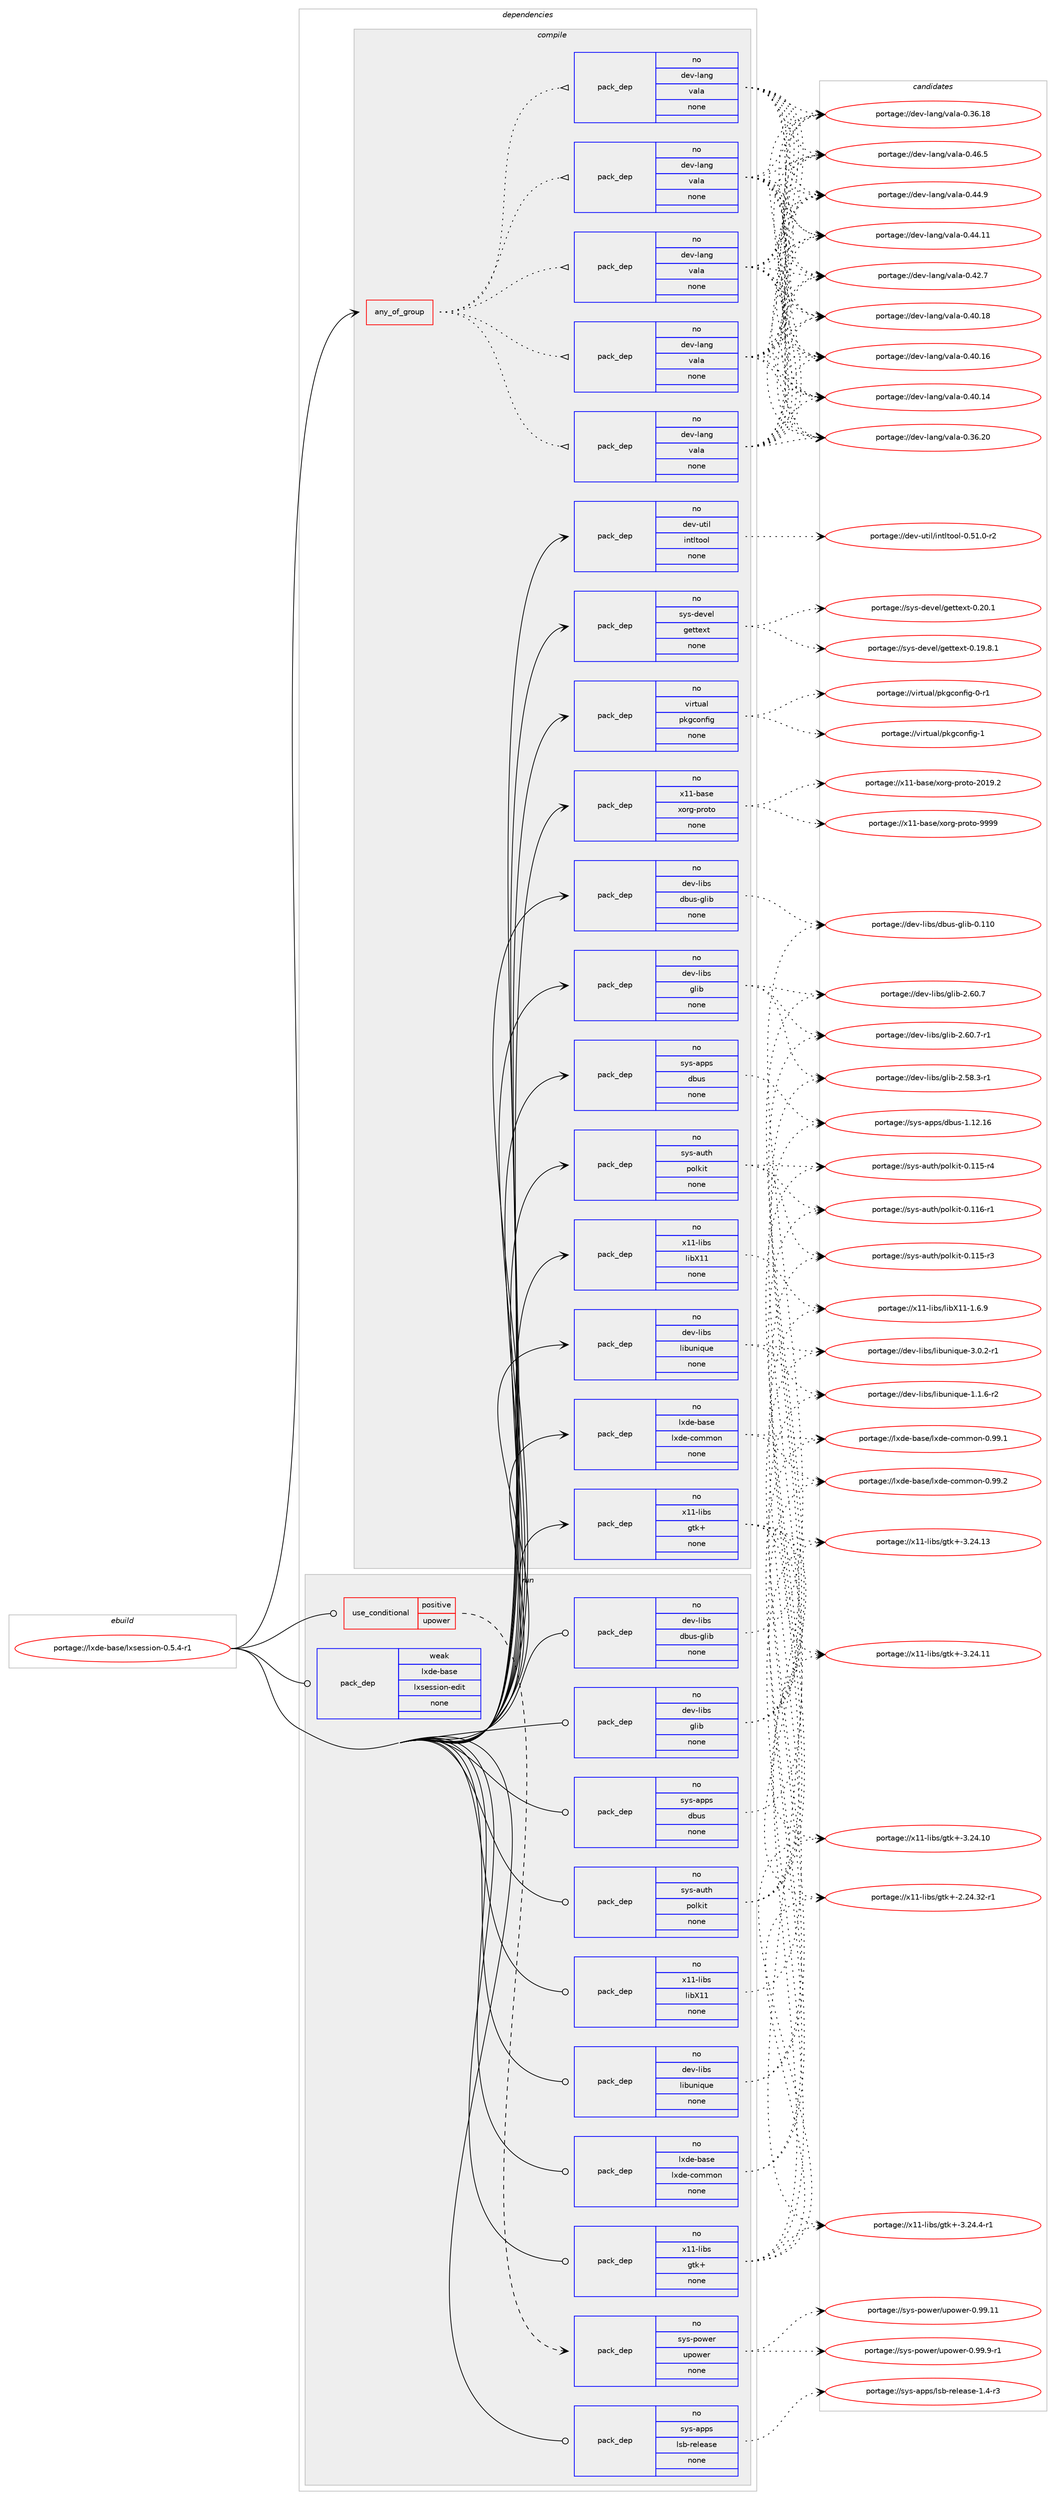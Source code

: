 digraph prolog {

# *************
# Graph options
# *************

newrank=true;
concentrate=true;
compound=true;
graph [rankdir=LR,fontname=Helvetica,fontsize=10,ranksep=1.5];#, ranksep=2.5, nodesep=0.2];
edge  [arrowhead=vee];
node  [fontname=Helvetica,fontsize=10];

# **********
# The ebuild
# **********

subgraph cluster_leftcol {
color=gray;
label=<<i>ebuild</i>>;
id [label="portage://lxde-base/lxsession-0.5.4-r1", color=red, width=4, href="../lxde-base/lxsession-0.5.4-r1.svg"];
}

# ****************
# The dependencies
# ****************

subgraph cluster_midcol {
color=gray;
label=<<i>dependencies</i>>;
subgraph cluster_compile {
fillcolor="#eeeeee";
style=filled;
label=<<i>compile</i>>;
subgraph any3503 {
dependency238042 [label=<<TABLE BORDER="0" CELLBORDER="1" CELLSPACING="0" CELLPADDING="4"><TR><TD CELLPADDING="10">any_of_group</TD></TR></TABLE>>, shape=none, color=red];subgraph pack179635 {
dependency238043 [label=<<TABLE BORDER="0" CELLBORDER="1" CELLSPACING="0" CELLPADDING="4" WIDTH="220"><TR><TD ROWSPAN="6" CELLPADDING="30">pack_dep</TD></TR><TR><TD WIDTH="110">no</TD></TR><TR><TD>dev-lang</TD></TR><TR><TD>vala</TD></TR><TR><TD>none</TD></TR><TR><TD></TD></TR></TABLE>>, shape=none, color=blue];
}
dependency238042:e -> dependency238043:w [weight=20,style="dotted",arrowhead="oinv"];
subgraph pack179636 {
dependency238044 [label=<<TABLE BORDER="0" CELLBORDER="1" CELLSPACING="0" CELLPADDING="4" WIDTH="220"><TR><TD ROWSPAN="6" CELLPADDING="30">pack_dep</TD></TR><TR><TD WIDTH="110">no</TD></TR><TR><TD>dev-lang</TD></TR><TR><TD>vala</TD></TR><TR><TD>none</TD></TR><TR><TD></TD></TR></TABLE>>, shape=none, color=blue];
}
dependency238042:e -> dependency238044:w [weight=20,style="dotted",arrowhead="oinv"];
subgraph pack179637 {
dependency238045 [label=<<TABLE BORDER="0" CELLBORDER="1" CELLSPACING="0" CELLPADDING="4" WIDTH="220"><TR><TD ROWSPAN="6" CELLPADDING="30">pack_dep</TD></TR><TR><TD WIDTH="110">no</TD></TR><TR><TD>dev-lang</TD></TR><TR><TD>vala</TD></TR><TR><TD>none</TD></TR><TR><TD></TD></TR></TABLE>>, shape=none, color=blue];
}
dependency238042:e -> dependency238045:w [weight=20,style="dotted",arrowhead="oinv"];
subgraph pack179638 {
dependency238046 [label=<<TABLE BORDER="0" CELLBORDER="1" CELLSPACING="0" CELLPADDING="4" WIDTH="220"><TR><TD ROWSPAN="6" CELLPADDING="30">pack_dep</TD></TR><TR><TD WIDTH="110">no</TD></TR><TR><TD>dev-lang</TD></TR><TR><TD>vala</TD></TR><TR><TD>none</TD></TR><TR><TD></TD></TR></TABLE>>, shape=none, color=blue];
}
dependency238042:e -> dependency238046:w [weight=20,style="dotted",arrowhead="oinv"];
subgraph pack179639 {
dependency238047 [label=<<TABLE BORDER="0" CELLBORDER="1" CELLSPACING="0" CELLPADDING="4" WIDTH="220"><TR><TD ROWSPAN="6" CELLPADDING="30">pack_dep</TD></TR><TR><TD WIDTH="110">no</TD></TR><TR><TD>dev-lang</TD></TR><TR><TD>vala</TD></TR><TR><TD>none</TD></TR><TR><TD></TD></TR></TABLE>>, shape=none, color=blue];
}
dependency238042:e -> dependency238047:w [weight=20,style="dotted",arrowhead="oinv"];
}
id:e -> dependency238042:w [weight=20,style="solid",arrowhead="vee"];
subgraph pack179640 {
dependency238048 [label=<<TABLE BORDER="0" CELLBORDER="1" CELLSPACING="0" CELLPADDING="4" WIDTH="220"><TR><TD ROWSPAN="6" CELLPADDING="30">pack_dep</TD></TR><TR><TD WIDTH="110">no</TD></TR><TR><TD>dev-libs</TD></TR><TR><TD>dbus-glib</TD></TR><TR><TD>none</TD></TR><TR><TD></TD></TR></TABLE>>, shape=none, color=blue];
}
id:e -> dependency238048:w [weight=20,style="solid",arrowhead="vee"];
subgraph pack179641 {
dependency238049 [label=<<TABLE BORDER="0" CELLBORDER="1" CELLSPACING="0" CELLPADDING="4" WIDTH="220"><TR><TD ROWSPAN="6" CELLPADDING="30">pack_dep</TD></TR><TR><TD WIDTH="110">no</TD></TR><TR><TD>dev-libs</TD></TR><TR><TD>glib</TD></TR><TR><TD>none</TD></TR><TR><TD></TD></TR></TABLE>>, shape=none, color=blue];
}
id:e -> dependency238049:w [weight=20,style="solid",arrowhead="vee"];
subgraph pack179642 {
dependency238050 [label=<<TABLE BORDER="0" CELLBORDER="1" CELLSPACING="0" CELLPADDING="4" WIDTH="220"><TR><TD ROWSPAN="6" CELLPADDING="30">pack_dep</TD></TR><TR><TD WIDTH="110">no</TD></TR><TR><TD>dev-libs</TD></TR><TR><TD>libunique</TD></TR><TR><TD>none</TD></TR><TR><TD></TD></TR></TABLE>>, shape=none, color=blue];
}
id:e -> dependency238050:w [weight=20,style="solid",arrowhead="vee"];
subgraph pack179643 {
dependency238051 [label=<<TABLE BORDER="0" CELLBORDER="1" CELLSPACING="0" CELLPADDING="4" WIDTH="220"><TR><TD ROWSPAN="6" CELLPADDING="30">pack_dep</TD></TR><TR><TD WIDTH="110">no</TD></TR><TR><TD>dev-util</TD></TR><TR><TD>intltool</TD></TR><TR><TD>none</TD></TR><TR><TD></TD></TR></TABLE>>, shape=none, color=blue];
}
id:e -> dependency238051:w [weight=20,style="solid",arrowhead="vee"];
subgraph pack179644 {
dependency238052 [label=<<TABLE BORDER="0" CELLBORDER="1" CELLSPACING="0" CELLPADDING="4" WIDTH="220"><TR><TD ROWSPAN="6" CELLPADDING="30">pack_dep</TD></TR><TR><TD WIDTH="110">no</TD></TR><TR><TD>lxde-base</TD></TR><TR><TD>lxde-common</TD></TR><TR><TD>none</TD></TR><TR><TD></TD></TR></TABLE>>, shape=none, color=blue];
}
id:e -> dependency238052:w [weight=20,style="solid",arrowhead="vee"];
subgraph pack179645 {
dependency238053 [label=<<TABLE BORDER="0" CELLBORDER="1" CELLSPACING="0" CELLPADDING="4" WIDTH="220"><TR><TD ROWSPAN="6" CELLPADDING="30">pack_dep</TD></TR><TR><TD WIDTH="110">no</TD></TR><TR><TD>sys-apps</TD></TR><TR><TD>dbus</TD></TR><TR><TD>none</TD></TR><TR><TD></TD></TR></TABLE>>, shape=none, color=blue];
}
id:e -> dependency238053:w [weight=20,style="solid",arrowhead="vee"];
subgraph pack179646 {
dependency238054 [label=<<TABLE BORDER="0" CELLBORDER="1" CELLSPACING="0" CELLPADDING="4" WIDTH="220"><TR><TD ROWSPAN="6" CELLPADDING="30">pack_dep</TD></TR><TR><TD WIDTH="110">no</TD></TR><TR><TD>sys-auth</TD></TR><TR><TD>polkit</TD></TR><TR><TD>none</TD></TR><TR><TD></TD></TR></TABLE>>, shape=none, color=blue];
}
id:e -> dependency238054:w [weight=20,style="solid",arrowhead="vee"];
subgraph pack179647 {
dependency238055 [label=<<TABLE BORDER="0" CELLBORDER="1" CELLSPACING="0" CELLPADDING="4" WIDTH="220"><TR><TD ROWSPAN="6" CELLPADDING="30">pack_dep</TD></TR><TR><TD WIDTH="110">no</TD></TR><TR><TD>sys-devel</TD></TR><TR><TD>gettext</TD></TR><TR><TD>none</TD></TR><TR><TD></TD></TR></TABLE>>, shape=none, color=blue];
}
id:e -> dependency238055:w [weight=20,style="solid",arrowhead="vee"];
subgraph pack179648 {
dependency238056 [label=<<TABLE BORDER="0" CELLBORDER="1" CELLSPACING="0" CELLPADDING="4" WIDTH="220"><TR><TD ROWSPAN="6" CELLPADDING="30">pack_dep</TD></TR><TR><TD WIDTH="110">no</TD></TR><TR><TD>virtual</TD></TR><TR><TD>pkgconfig</TD></TR><TR><TD>none</TD></TR><TR><TD></TD></TR></TABLE>>, shape=none, color=blue];
}
id:e -> dependency238056:w [weight=20,style="solid",arrowhead="vee"];
subgraph pack179649 {
dependency238057 [label=<<TABLE BORDER="0" CELLBORDER="1" CELLSPACING="0" CELLPADDING="4" WIDTH="220"><TR><TD ROWSPAN="6" CELLPADDING="30">pack_dep</TD></TR><TR><TD WIDTH="110">no</TD></TR><TR><TD>x11-base</TD></TR><TR><TD>xorg-proto</TD></TR><TR><TD>none</TD></TR><TR><TD></TD></TR></TABLE>>, shape=none, color=blue];
}
id:e -> dependency238057:w [weight=20,style="solid",arrowhead="vee"];
subgraph pack179650 {
dependency238058 [label=<<TABLE BORDER="0" CELLBORDER="1" CELLSPACING="0" CELLPADDING="4" WIDTH="220"><TR><TD ROWSPAN="6" CELLPADDING="30">pack_dep</TD></TR><TR><TD WIDTH="110">no</TD></TR><TR><TD>x11-libs</TD></TR><TR><TD>gtk+</TD></TR><TR><TD>none</TD></TR><TR><TD></TD></TR></TABLE>>, shape=none, color=blue];
}
id:e -> dependency238058:w [weight=20,style="solid",arrowhead="vee"];
subgraph pack179651 {
dependency238059 [label=<<TABLE BORDER="0" CELLBORDER="1" CELLSPACING="0" CELLPADDING="4" WIDTH="220"><TR><TD ROWSPAN="6" CELLPADDING="30">pack_dep</TD></TR><TR><TD WIDTH="110">no</TD></TR><TR><TD>x11-libs</TD></TR><TR><TD>libX11</TD></TR><TR><TD>none</TD></TR><TR><TD></TD></TR></TABLE>>, shape=none, color=blue];
}
id:e -> dependency238059:w [weight=20,style="solid",arrowhead="vee"];
}
subgraph cluster_compileandrun {
fillcolor="#eeeeee";
style=filled;
label=<<i>compile and run</i>>;
}
subgraph cluster_run {
fillcolor="#eeeeee";
style=filled;
label=<<i>run</i>>;
subgraph cond54719 {
dependency238060 [label=<<TABLE BORDER="0" CELLBORDER="1" CELLSPACING="0" CELLPADDING="4"><TR><TD ROWSPAN="3" CELLPADDING="10">use_conditional</TD></TR><TR><TD>positive</TD></TR><TR><TD>upower</TD></TR></TABLE>>, shape=none, color=red];
subgraph pack179652 {
dependency238061 [label=<<TABLE BORDER="0" CELLBORDER="1" CELLSPACING="0" CELLPADDING="4" WIDTH="220"><TR><TD ROWSPAN="6" CELLPADDING="30">pack_dep</TD></TR><TR><TD WIDTH="110">no</TD></TR><TR><TD>sys-power</TD></TR><TR><TD>upower</TD></TR><TR><TD>none</TD></TR><TR><TD></TD></TR></TABLE>>, shape=none, color=blue];
}
dependency238060:e -> dependency238061:w [weight=20,style="dashed",arrowhead="vee"];
}
id:e -> dependency238060:w [weight=20,style="solid",arrowhead="odot"];
subgraph pack179653 {
dependency238062 [label=<<TABLE BORDER="0" CELLBORDER="1" CELLSPACING="0" CELLPADDING="4" WIDTH="220"><TR><TD ROWSPAN="6" CELLPADDING="30">pack_dep</TD></TR><TR><TD WIDTH="110">no</TD></TR><TR><TD>dev-libs</TD></TR><TR><TD>dbus-glib</TD></TR><TR><TD>none</TD></TR><TR><TD></TD></TR></TABLE>>, shape=none, color=blue];
}
id:e -> dependency238062:w [weight=20,style="solid",arrowhead="odot"];
subgraph pack179654 {
dependency238063 [label=<<TABLE BORDER="0" CELLBORDER="1" CELLSPACING="0" CELLPADDING="4" WIDTH="220"><TR><TD ROWSPAN="6" CELLPADDING="30">pack_dep</TD></TR><TR><TD WIDTH="110">no</TD></TR><TR><TD>dev-libs</TD></TR><TR><TD>glib</TD></TR><TR><TD>none</TD></TR><TR><TD></TD></TR></TABLE>>, shape=none, color=blue];
}
id:e -> dependency238063:w [weight=20,style="solid",arrowhead="odot"];
subgraph pack179655 {
dependency238064 [label=<<TABLE BORDER="0" CELLBORDER="1" CELLSPACING="0" CELLPADDING="4" WIDTH="220"><TR><TD ROWSPAN="6" CELLPADDING="30">pack_dep</TD></TR><TR><TD WIDTH="110">no</TD></TR><TR><TD>dev-libs</TD></TR><TR><TD>libunique</TD></TR><TR><TD>none</TD></TR><TR><TD></TD></TR></TABLE>>, shape=none, color=blue];
}
id:e -> dependency238064:w [weight=20,style="solid",arrowhead="odot"];
subgraph pack179656 {
dependency238065 [label=<<TABLE BORDER="0" CELLBORDER="1" CELLSPACING="0" CELLPADDING="4" WIDTH="220"><TR><TD ROWSPAN="6" CELLPADDING="30">pack_dep</TD></TR><TR><TD WIDTH="110">no</TD></TR><TR><TD>lxde-base</TD></TR><TR><TD>lxde-common</TD></TR><TR><TD>none</TD></TR><TR><TD></TD></TR></TABLE>>, shape=none, color=blue];
}
id:e -> dependency238065:w [weight=20,style="solid",arrowhead="odot"];
subgraph pack179657 {
dependency238066 [label=<<TABLE BORDER="0" CELLBORDER="1" CELLSPACING="0" CELLPADDING="4" WIDTH="220"><TR><TD ROWSPAN="6" CELLPADDING="30">pack_dep</TD></TR><TR><TD WIDTH="110">no</TD></TR><TR><TD>sys-apps</TD></TR><TR><TD>dbus</TD></TR><TR><TD>none</TD></TR><TR><TD></TD></TR></TABLE>>, shape=none, color=blue];
}
id:e -> dependency238066:w [weight=20,style="solid",arrowhead="odot"];
subgraph pack179658 {
dependency238067 [label=<<TABLE BORDER="0" CELLBORDER="1" CELLSPACING="0" CELLPADDING="4" WIDTH="220"><TR><TD ROWSPAN="6" CELLPADDING="30">pack_dep</TD></TR><TR><TD WIDTH="110">no</TD></TR><TR><TD>sys-apps</TD></TR><TR><TD>lsb-release</TD></TR><TR><TD>none</TD></TR><TR><TD></TD></TR></TABLE>>, shape=none, color=blue];
}
id:e -> dependency238067:w [weight=20,style="solid",arrowhead="odot"];
subgraph pack179659 {
dependency238068 [label=<<TABLE BORDER="0" CELLBORDER="1" CELLSPACING="0" CELLPADDING="4" WIDTH="220"><TR><TD ROWSPAN="6" CELLPADDING="30">pack_dep</TD></TR><TR><TD WIDTH="110">no</TD></TR><TR><TD>sys-auth</TD></TR><TR><TD>polkit</TD></TR><TR><TD>none</TD></TR><TR><TD></TD></TR></TABLE>>, shape=none, color=blue];
}
id:e -> dependency238068:w [weight=20,style="solid",arrowhead="odot"];
subgraph pack179660 {
dependency238069 [label=<<TABLE BORDER="0" CELLBORDER="1" CELLSPACING="0" CELLPADDING="4" WIDTH="220"><TR><TD ROWSPAN="6" CELLPADDING="30">pack_dep</TD></TR><TR><TD WIDTH="110">no</TD></TR><TR><TD>x11-libs</TD></TR><TR><TD>gtk+</TD></TR><TR><TD>none</TD></TR><TR><TD></TD></TR></TABLE>>, shape=none, color=blue];
}
id:e -> dependency238069:w [weight=20,style="solid",arrowhead="odot"];
subgraph pack179661 {
dependency238070 [label=<<TABLE BORDER="0" CELLBORDER="1" CELLSPACING="0" CELLPADDING="4" WIDTH="220"><TR><TD ROWSPAN="6" CELLPADDING="30">pack_dep</TD></TR><TR><TD WIDTH="110">no</TD></TR><TR><TD>x11-libs</TD></TR><TR><TD>libX11</TD></TR><TR><TD>none</TD></TR><TR><TD></TD></TR></TABLE>>, shape=none, color=blue];
}
id:e -> dependency238070:w [weight=20,style="solid",arrowhead="odot"];
subgraph pack179662 {
dependency238071 [label=<<TABLE BORDER="0" CELLBORDER="1" CELLSPACING="0" CELLPADDING="4" WIDTH="220"><TR><TD ROWSPAN="6" CELLPADDING="30">pack_dep</TD></TR><TR><TD WIDTH="110">weak</TD></TR><TR><TD>lxde-base</TD></TR><TR><TD>lxsession-edit</TD></TR><TR><TD>none</TD></TR><TR><TD></TD></TR></TABLE>>, shape=none, color=blue];
}
id:e -> dependency238071:w [weight=20,style="solid",arrowhead="odot"];
}
}

# **************
# The candidates
# **************

subgraph cluster_choices {
rank=same;
color=gray;
label=<<i>candidates</i>>;

subgraph choice179635 {
color=black;
nodesep=1;
choice100101118451089711010347118971089745484652544653 [label="portage://dev-lang/vala-0.46.5", color=red, width=4,href="../dev-lang/vala-0.46.5.svg"];
choice100101118451089711010347118971089745484652524657 [label="portage://dev-lang/vala-0.44.9", color=red, width=4,href="../dev-lang/vala-0.44.9.svg"];
choice10010111845108971101034711897108974548465252464949 [label="portage://dev-lang/vala-0.44.11", color=red, width=4,href="../dev-lang/vala-0.44.11.svg"];
choice100101118451089711010347118971089745484652504655 [label="portage://dev-lang/vala-0.42.7", color=red, width=4,href="../dev-lang/vala-0.42.7.svg"];
choice10010111845108971101034711897108974548465248464956 [label="portage://dev-lang/vala-0.40.18", color=red, width=4,href="../dev-lang/vala-0.40.18.svg"];
choice10010111845108971101034711897108974548465248464954 [label="portage://dev-lang/vala-0.40.16", color=red, width=4,href="../dev-lang/vala-0.40.16.svg"];
choice10010111845108971101034711897108974548465248464952 [label="portage://dev-lang/vala-0.40.14", color=red, width=4,href="../dev-lang/vala-0.40.14.svg"];
choice10010111845108971101034711897108974548465154465048 [label="portage://dev-lang/vala-0.36.20", color=red, width=4,href="../dev-lang/vala-0.36.20.svg"];
choice10010111845108971101034711897108974548465154464956 [label="portage://dev-lang/vala-0.36.18", color=red, width=4,href="../dev-lang/vala-0.36.18.svg"];
dependency238043:e -> choice100101118451089711010347118971089745484652544653:w [style=dotted,weight="100"];
dependency238043:e -> choice100101118451089711010347118971089745484652524657:w [style=dotted,weight="100"];
dependency238043:e -> choice10010111845108971101034711897108974548465252464949:w [style=dotted,weight="100"];
dependency238043:e -> choice100101118451089711010347118971089745484652504655:w [style=dotted,weight="100"];
dependency238043:e -> choice10010111845108971101034711897108974548465248464956:w [style=dotted,weight="100"];
dependency238043:e -> choice10010111845108971101034711897108974548465248464954:w [style=dotted,weight="100"];
dependency238043:e -> choice10010111845108971101034711897108974548465248464952:w [style=dotted,weight="100"];
dependency238043:e -> choice10010111845108971101034711897108974548465154465048:w [style=dotted,weight="100"];
dependency238043:e -> choice10010111845108971101034711897108974548465154464956:w [style=dotted,weight="100"];
}
subgraph choice179636 {
color=black;
nodesep=1;
choice100101118451089711010347118971089745484652544653 [label="portage://dev-lang/vala-0.46.5", color=red, width=4,href="../dev-lang/vala-0.46.5.svg"];
choice100101118451089711010347118971089745484652524657 [label="portage://dev-lang/vala-0.44.9", color=red, width=4,href="../dev-lang/vala-0.44.9.svg"];
choice10010111845108971101034711897108974548465252464949 [label="portage://dev-lang/vala-0.44.11", color=red, width=4,href="../dev-lang/vala-0.44.11.svg"];
choice100101118451089711010347118971089745484652504655 [label="portage://dev-lang/vala-0.42.7", color=red, width=4,href="../dev-lang/vala-0.42.7.svg"];
choice10010111845108971101034711897108974548465248464956 [label="portage://dev-lang/vala-0.40.18", color=red, width=4,href="../dev-lang/vala-0.40.18.svg"];
choice10010111845108971101034711897108974548465248464954 [label="portage://dev-lang/vala-0.40.16", color=red, width=4,href="../dev-lang/vala-0.40.16.svg"];
choice10010111845108971101034711897108974548465248464952 [label="portage://dev-lang/vala-0.40.14", color=red, width=4,href="../dev-lang/vala-0.40.14.svg"];
choice10010111845108971101034711897108974548465154465048 [label="portage://dev-lang/vala-0.36.20", color=red, width=4,href="../dev-lang/vala-0.36.20.svg"];
choice10010111845108971101034711897108974548465154464956 [label="portage://dev-lang/vala-0.36.18", color=red, width=4,href="../dev-lang/vala-0.36.18.svg"];
dependency238044:e -> choice100101118451089711010347118971089745484652544653:w [style=dotted,weight="100"];
dependency238044:e -> choice100101118451089711010347118971089745484652524657:w [style=dotted,weight="100"];
dependency238044:e -> choice10010111845108971101034711897108974548465252464949:w [style=dotted,weight="100"];
dependency238044:e -> choice100101118451089711010347118971089745484652504655:w [style=dotted,weight="100"];
dependency238044:e -> choice10010111845108971101034711897108974548465248464956:w [style=dotted,weight="100"];
dependency238044:e -> choice10010111845108971101034711897108974548465248464954:w [style=dotted,weight="100"];
dependency238044:e -> choice10010111845108971101034711897108974548465248464952:w [style=dotted,weight="100"];
dependency238044:e -> choice10010111845108971101034711897108974548465154465048:w [style=dotted,weight="100"];
dependency238044:e -> choice10010111845108971101034711897108974548465154464956:w [style=dotted,weight="100"];
}
subgraph choice179637 {
color=black;
nodesep=1;
choice100101118451089711010347118971089745484652544653 [label="portage://dev-lang/vala-0.46.5", color=red, width=4,href="../dev-lang/vala-0.46.5.svg"];
choice100101118451089711010347118971089745484652524657 [label="portage://dev-lang/vala-0.44.9", color=red, width=4,href="../dev-lang/vala-0.44.9.svg"];
choice10010111845108971101034711897108974548465252464949 [label="portage://dev-lang/vala-0.44.11", color=red, width=4,href="../dev-lang/vala-0.44.11.svg"];
choice100101118451089711010347118971089745484652504655 [label="portage://dev-lang/vala-0.42.7", color=red, width=4,href="../dev-lang/vala-0.42.7.svg"];
choice10010111845108971101034711897108974548465248464956 [label="portage://dev-lang/vala-0.40.18", color=red, width=4,href="../dev-lang/vala-0.40.18.svg"];
choice10010111845108971101034711897108974548465248464954 [label="portage://dev-lang/vala-0.40.16", color=red, width=4,href="../dev-lang/vala-0.40.16.svg"];
choice10010111845108971101034711897108974548465248464952 [label="portage://dev-lang/vala-0.40.14", color=red, width=4,href="../dev-lang/vala-0.40.14.svg"];
choice10010111845108971101034711897108974548465154465048 [label="portage://dev-lang/vala-0.36.20", color=red, width=4,href="../dev-lang/vala-0.36.20.svg"];
choice10010111845108971101034711897108974548465154464956 [label="portage://dev-lang/vala-0.36.18", color=red, width=4,href="../dev-lang/vala-0.36.18.svg"];
dependency238045:e -> choice100101118451089711010347118971089745484652544653:w [style=dotted,weight="100"];
dependency238045:e -> choice100101118451089711010347118971089745484652524657:w [style=dotted,weight="100"];
dependency238045:e -> choice10010111845108971101034711897108974548465252464949:w [style=dotted,weight="100"];
dependency238045:e -> choice100101118451089711010347118971089745484652504655:w [style=dotted,weight="100"];
dependency238045:e -> choice10010111845108971101034711897108974548465248464956:w [style=dotted,weight="100"];
dependency238045:e -> choice10010111845108971101034711897108974548465248464954:w [style=dotted,weight="100"];
dependency238045:e -> choice10010111845108971101034711897108974548465248464952:w [style=dotted,weight="100"];
dependency238045:e -> choice10010111845108971101034711897108974548465154465048:w [style=dotted,weight="100"];
dependency238045:e -> choice10010111845108971101034711897108974548465154464956:w [style=dotted,weight="100"];
}
subgraph choice179638 {
color=black;
nodesep=1;
choice100101118451089711010347118971089745484652544653 [label="portage://dev-lang/vala-0.46.5", color=red, width=4,href="../dev-lang/vala-0.46.5.svg"];
choice100101118451089711010347118971089745484652524657 [label="portage://dev-lang/vala-0.44.9", color=red, width=4,href="../dev-lang/vala-0.44.9.svg"];
choice10010111845108971101034711897108974548465252464949 [label="portage://dev-lang/vala-0.44.11", color=red, width=4,href="../dev-lang/vala-0.44.11.svg"];
choice100101118451089711010347118971089745484652504655 [label="portage://dev-lang/vala-0.42.7", color=red, width=4,href="../dev-lang/vala-0.42.7.svg"];
choice10010111845108971101034711897108974548465248464956 [label="portage://dev-lang/vala-0.40.18", color=red, width=4,href="../dev-lang/vala-0.40.18.svg"];
choice10010111845108971101034711897108974548465248464954 [label="portage://dev-lang/vala-0.40.16", color=red, width=4,href="../dev-lang/vala-0.40.16.svg"];
choice10010111845108971101034711897108974548465248464952 [label="portage://dev-lang/vala-0.40.14", color=red, width=4,href="../dev-lang/vala-0.40.14.svg"];
choice10010111845108971101034711897108974548465154465048 [label="portage://dev-lang/vala-0.36.20", color=red, width=4,href="../dev-lang/vala-0.36.20.svg"];
choice10010111845108971101034711897108974548465154464956 [label="portage://dev-lang/vala-0.36.18", color=red, width=4,href="../dev-lang/vala-0.36.18.svg"];
dependency238046:e -> choice100101118451089711010347118971089745484652544653:w [style=dotted,weight="100"];
dependency238046:e -> choice100101118451089711010347118971089745484652524657:w [style=dotted,weight="100"];
dependency238046:e -> choice10010111845108971101034711897108974548465252464949:w [style=dotted,weight="100"];
dependency238046:e -> choice100101118451089711010347118971089745484652504655:w [style=dotted,weight="100"];
dependency238046:e -> choice10010111845108971101034711897108974548465248464956:w [style=dotted,weight="100"];
dependency238046:e -> choice10010111845108971101034711897108974548465248464954:w [style=dotted,weight="100"];
dependency238046:e -> choice10010111845108971101034711897108974548465248464952:w [style=dotted,weight="100"];
dependency238046:e -> choice10010111845108971101034711897108974548465154465048:w [style=dotted,weight="100"];
dependency238046:e -> choice10010111845108971101034711897108974548465154464956:w [style=dotted,weight="100"];
}
subgraph choice179639 {
color=black;
nodesep=1;
choice100101118451089711010347118971089745484652544653 [label="portage://dev-lang/vala-0.46.5", color=red, width=4,href="../dev-lang/vala-0.46.5.svg"];
choice100101118451089711010347118971089745484652524657 [label="portage://dev-lang/vala-0.44.9", color=red, width=4,href="../dev-lang/vala-0.44.9.svg"];
choice10010111845108971101034711897108974548465252464949 [label="portage://dev-lang/vala-0.44.11", color=red, width=4,href="../dev-lang/vala-0.44.11.svg"];
choice100101118451089711010347118971089745484652504655 [label="portage://dev-lang/vala-0.42.7", color=red, width=4,href="../dev-lang/vala-0.42.7.svg"];
choice10010111845108971101034711897108974548465248464956 [label="portage://dev-lang/vala-0.40.18", color=red, width=4,href="../dev-lang/vala-0.40.18.svg"];
choice10010111845108971101034711897108974548465248464954 [label="portage://dev-lang/vala-0.40.16", color=red, width=4,href="../dev-lang/vala-0.40.16.svg"];
choice10010111845108971101034711897108974548465248464952 [label="portage://dev-lang/vala-0.40.14", color=red, width=4,href="../dev-lang/vala-0.40.14.svg"];
choice10010111845108971101034711897108974548465154465048 [label="portage://dev-lang/vala-0.36.20", color=red, width=4,href="../dev-lang/vala-0.36.20.svg"];
choice10010111845108971101034711897108974548465154464956 [label="portage://dev-lang/vala-0.36.18", color=red, width=4,href="../dev-lang/vala-0.36.18.svg"];
dependency238047:e -> choice100101118451089711010347118971089745484652544653:w [style=dotted,weight="100"];
dependency238047:e -> choice100101118451089711010347118971089745484652524657:w [style=dotted,weight="100"];
dependency238047:e -> choice10010111845108971101034711897108974548465252464949:w [style=dotted,weight="100"];
dependency238047:e -> choice100101118451089711010347118971089745484652504655:w [style=dotted,weight="100"];
dependency238047:e -> choice10010111845108971101034711897108974548465248464956:w [style=dotted,weight="100"];
dependency238047:e -> choice10010111845108971101034711897108974548465248464954:w [style=dotted,weight="100"];
dependency238047:e -> choice10010111845108971101034711897108974548465248464952:w [style=dotted,weight="100"];
dependency238047:e -> choice10010111845108971101034711897108974548465154465048:w [style=dotted,weight="100"];
dependency238047:e -> choice10010111845108971101034711897108974548465154464956:w [style=dotted,weight="100"];
}
subgraph choice179640 {
color=black;
nodesep=1;
choice100101118451081059811547100981171154510310810598454846494948 [label="portage://dev-libs/dbus-glib-0.110", color=red, width=4,href="../dev-libs/dbus-glib-0.110.svg"];
dependency238048:e -> choice100101118451081059811547100981171154510310810598454846494948:w [style=dotted,weight="100"];
}
subgraph choice179641 {
color=black;
nodesep=1;
choice10010111845108105981154710310810598455046544846554511449 [label="portage://dev-libs/glib-2.60.7-r1", color=red, width=4,href="../dev-libs/glib-2.60.7-r1.svg"];
choice1001011184510810598115471031081059845504654484655 [label="portage://dev-libs/glib-2.60.7", color=red, width=4,href="../dev-libs/glib-2.60.7.svg"];
choice10010111845108105981154710310810598455046535646514511449 [label="portage://dev-libs/glib-2.58.3-r1", color=red, width=4,href="../dev-libs/glib-2.58.3-r1.svg"];
dependency238049:e -> choice10010111845108105981154710310810598455046544846554511449:w [style=dotted,weight="100"];
dependency238049:e -> choice1001011184510810598115471031081059845504654484655:w [style=dotted,weight="100"];
dependency238049:e -> choice10010111845108105981154710310810598455046535646514511449:w [style=dotted,weight="100"];
}
subgraph choice179642 {
color=black;
nodesep=1;
choice100101118451081059811547108105981171101051131171014551464846504511449 [label="portage://dev-libs/libunique-3.0.2-r1", color=red, width=4,href="../dev-libs/libunique-3.0.2-r1.svg"];
choice100101118451081059811547108105981171101051131171014549464946544511450 [label="portage://dev-libs/libunique-1.1.6-r2", color=red, width=4,href="../dev-libs/libunique-1.1.6-r2.svg"];
dependency238050:e -> choice100101118451081059811547108105981171101051131171014551464846504511449:w [style=dotted,weight="100"];
dependency238050:e -> choice100101118451081059811547108105981171101051131171014549464946544511450:w [style=dotted,weight="100"];
}
subgraph choice179643 {
color=black;
nodesep=1;
choice1001011184511711610510847105110116108116111111108454846534946484511450 [label="portage://dev-util/intltool-0.51.0-r2", color=red, width=4,href="../dev-util/intltool-0.51.0-r2.svg"];
dependency238051:e -> choice1001011184511711610510847105110116108116111111108454846534946484511450:w [style=dotted,weight="100"];
}
subgraph choice179644 {
color=black;
nodesep=1;
choice10812010010145989711510147108120100101459911110910911111045484657574650 [label="portage://lxde-base/lxde-common-0.99.2", color=red, width=4,href="../lxde-base/lxde-common-0.99.2.svg"];
choice10812010010145989711510147108120100101459911110910911111045484657574649 [label="portage://lxde-base/lxde-common-0.99.1", color=red, width=4,href="../lxde-base/lxde-common-0.99.1.svg"];
dependency238052:e -> choice10812010010145989711510147108120100101459911110910911111045484657574650:w [style=dotted,weight="100"];
dependency238052:e -> choice10812010010145989711510147108120100101459911110910911111045484657574649:w [style=dotted,weight="100"];
}
subgraph choice179645 {
color=black;
nodesep=1;
choice115121115459711211211547100981171154549464950464954 [label="portage://sys-apps/dbus-1.12.16", color=red, width=4,href="../sys-apps/dbus-1.12.16.svg"];
dependency238053:e -> choice115121115459711211211547100981171154549464950464954:w [style=dotted,weight="100"];
}
subgraph choice179646 {
color=black;
nodesep=1;
choice1151211154597117116104471121111081071051164548464949544511449 [label="portage://sys-auth/polkit-0.116-r1", color=red, width=4,href="../sys-auth/polkit-0.116-r1.svg"];
choice1151211154597117116104471121111081071051164548464949534511452 [label="portage://sys-auth/polkit-0.115-r4", color=red, width=4,href="../sys-auth/polkit-0.115-r4.svg"];
choice1151211154597117116104471121111081071051164548464949534511451 [label="portage://sys-auth/polkit-0.115-r3", color=red, width=4,href="../sys-auth/polkit-0.115-r3.svg"];
dependency238054:e -> choice1151211154597117116104471121111081071051164548464949544511449:w [style=dotted,weight="100"];
dependency238054:e -> choice1151211154597117116104471121111081071051164548464949534511452:w [style=dotted,weight="100"];
dependency238054:e -> choice1151211154597117116104471121111081071051164548464949534511451:w [style=dotted,weight="100"];
}
subgraph choice179647 {
color=black;
nodesep=1;
choice115121115451001011181011084710310111611610112011645484650484649 [label="portage://sys-devel/gettext-0.20.1", color=red, width=4,href="../sys-devel/gettext-0.20.1.svg"];
choice1151211154510010111810110847103101116116101120116454846495746564649 [label="portage://sys-devel/gettext-0.19.8.1", color=red, width=4,href="../sys-devel/gettext-0.19.8.1.svg"];
dependency238055:e -> choice115121115451001011181011084710310111611610112011645484650484649:w [style=dotted,weight="100"];
dependency238055:e -> choice1151211154510010111810110847103101116116101120116454846495746564649:w [style=dotted,weight="100"];
}
subgraph choice179648 {
color=black;
nodesep=1;
choice1181051141161179710847112107103991111101021051034549 [label="portage://virtual/pkgconfig-1", color=red, width=4,href="../virtual/pkgconfig-1.svg"];
choice11810511411611797108471121071039911111010210510345484511449 [label="portage://virtual/pkgconfig-0-r1", color=red, width=4,href="../virtual/pkgconfig-0-r1.svg"];
dependency238056:e -> choice1181051141161179710847112107103991111101021051034549:w [style=dotted,weight="100"];
dependency238056:e -> choice11810511411611797108471121071039911111010210510345484511449:w [style=dotted,weight="100"];
}
subgraph choice179649 {
color=black;
nodesep=1;
choice120494945989711510147120111114103451121141111161114557575757 [label="portage://x11-base/xorg-proto-9999", color=red, width=4,href="../x11-base/xorg-proto-9999.svg"];
choice1204949459897115101471201111141034511211411111611145504849574650 [label="portage://x11-base/xorg-proto-2019.2", color=red, width=4,href="../x11-base/xorg-proto-2019.2.svg"];
dependency238057:e -> choice120494945989711510147120111114103451121141111161114557575757:w [style=dotted,weight="100"];
dependency238057:e -> choice1204949459897115101471201111141034511211411111611145504849574650:w [style=dotted,weight="100"];
}
subgraph choice179650 {
color=black;
nodesep=1;
choice120494945108105981154710311610743455146505246524511449 [label="portage://x11-libs/gtk+-3.24.4-r1", color=red, width=4,href="../x11-libs/gtk+-3.24.4-r1.svg"];
choice1204949451081059811547103116107434551465052464951 [label="portage://x11-libs/gtk+-3.24.13", color=red, width=4,href="../x11-libs/gtk+-3.24.13.svg"];
choice1204949451081059811547103116107434551465052464949 [label="portage://x11-libs/gtk+-3.24.11", color=red, width=4,href="../x11-libs/gtk+-3.24.11.svg"];
choice1204949451081059811547103116107434551465052464948 [label="portage://x11-libs/gtk+-3.24.10", color=red, width=4,href="../x11-libs/gtk+-3.24.10.svg"];
choice12049494510810598115471031161074345504650524651504511449 [label="portage://x11-libs/gtk+-2.24.32-r1", color=red, width=4,href="../x11-libs/gtk+-2.24.32-r1.svg"];
dependency238058:e -> choice120494945108105981154710311610743455146505246524511449:w [style=dotted,weight="100"];
dependency238058:e -> choice1204949451081059811547103116107434551465052464951:w [style=dotted,weight="100"];
dependency238058:e -> choice1204949451081059811547103116107434551465052464949:w [style=dotted,weight="100"];
dependency238058:e -> choice1204949451081059811547103116107434551465052464948:w [style=dotted,weight="100"];
dependency238058:e -> choice12049494510810598115471031161074345504650524651504511449:w [style=dotted,weight="100"];
}
subgraph choice179651 {
color=black;
nodesep=1;
choice120494945108105981154710810598884949454946544657 [label="portage://x11-libs/libX11-1.6.9", color=red, width=4,href="../x11-libs/libX11-1.6.9.svg"];
dependency238059:e -> choice120494945108105981154710810598884949454946544657:w [style=dotted,weight="100"];
}
subgraph choice179652 {
color=black;
nodesep=1;
choice1151211154511211111910111447117112111119101114454846575746574511449 [label="portage://sys-power/upower-0.99.9-r1", color=red, width=4,href="../sys-power/upower-0.99.9-r1.svg"];
choice11512111545112111119101114471171121111191011144548465757464949 [label="portage://sys-power/upower-0.99.11", color=red, width=4,href="../sys-power/upower-0.99.11.svg"];
dependency238061:e -> choice1151211154511211111910111447117112111119101114454846575746574511449:w [style=dotted,weight="100"];
dependency238061:e -> choice11512111545112111119101114471171121111191011144548465757464949:w [style=dotted,weight="100"];
}
subgraph choice179653 {
color=black;
nodesep=1;
choice100101118451081059811547100981171154510310810598454846494948 [label="portage://dev-libs/dbus-glib-0.110", color=red, width=4,href="../dev-libs/dbus-glib-0.110.svg"];
dependency238062:e -> choice100101118451081059811547100981171154510310810598454846494948:w [style=dotted,weight="100"];
}
subgraph choice179654 {
color=black;
nodesep=1;
choice10010111845108105981154710310810598455046544846554511449 [label="portage://dev-libs/glib-2.60.7-r1", color=red, width=4,href="../dev-libs/glib-2.60.7-r1.svg"];
choice1001011184510810598115471031081059845504654484655 [label="portage://dev-libs/glib-2.60.7", color=red, width=4,href="../dev-libs/glib-2.60.7.svg"];
choice10010111845108105981154710310810598455046535646514511449 [label="portage://dev-libs/glib-2.58.3-r1", color=red, width=4,href="../dev-libs/glib-2.58.3-r1.svg"];
dependency238063:e -> choice10010111845108105981154710310810598455046544846554511449:w [style=dotted,weight="100"];
dependency238063:e -> choice1001011184510810598115471031081059845504654484655:w [style=dotted,weight="100"];
dependency238063:e -> choice10010111845108105981154710310810598455046535646514511449:w [style=dotted,weight="100"];
}
subgraph choice179655 {
color=black;
nodesep=1;
choice100101118451081059811547108105981171101051131171014551464846504511449 [label="portage://dev-libs/libunique-3.0.2-r1", color=red, width=4,href="../dev-libs/libunique-3.0.2-r1.svg"];
choice100101118451081059811547108105981171101051131171014549464946544511450 [label="portage://dev-libs/libunique-1.1.6-r2", color=red, width=4,href="../dev-libs/libunique-1.1.6-r2.svg"];
dependency238064:e -> choice100101118451081059811547108105981171101051131171014551464846504511449:w [style=dotted,weight="100"];
dependency238064:e -> choice100101118451081059811547108105981171101051131171014549464946544511450:w [style=dotted,weight="100"];
}
subgraph choice179656 {
color=black;
nodesep=1;
choice10812010010145989711510147108120100101459911110910911111045484657574650 [label="portage://lxde-base/lxde-common-0.99.2", color=red, width=4,href="../lxde-base/lxde-common-0.99.2.svg"];
choice10812010010145989711510147108120100101459911110910911111045484657574649 [label="portage://lxde-base/lxde-common-0.99.1", color=red, width=4,href="../lxde-base/lxde-common-0.99.1.svg"];
dependency238065:e -> choice10812010010145989711510147108120100101459911110910911111045484657574650:w [style=dotted,weight="100"];
dependency238065:e -> choice10812010010145989711510147108120100101459911110910911111045484657574649:w [style=dotted,weight="100"];
}
subgraph choice179657 {
color=black;
nodesep=1;
choice115121115459711211211547100981171154549464950464954 [label="portage://sys-apps/dbus-1.12.16", color=red, width=4,href="../sys-apps/dbus-1.12.16.svg"];
dependency238066:e -> choice115121115459711211211547100981171154549464950464954:w [style=dotted,weight="100"];
}
subgraph choice179658 {
color=black;
nodesep=1;
choice115121115459711211211547108115984511410110810197115101454946524511451 [label="portage://sys-apps/lsb-release-1.4-r3", color=red, width=4,href="../sys-apps/lsb-release-1.4-r3.svg"];
dependency238067:e -> choice115121115459711211211547108115984511410110810197115101454946524511451:w [style=dotted,weight="100"];
}
subgraph choice179659 {
color=black;
nodesep=1;
choice1151211154597117116104471121111081071051164548464949544511449 [label="portage://sys-auth/polkit-0.116-r1", color=red, width=4,href="../sys-auth/polkit-0.116-r1.svg"];
choice1151211154597117116104471121111081071051164548464949534511452 [label="portage://sys-auth/polkit-0.115-r4", color=red, width=4,href="../sys-auth/polkit-0.115-r4.svg"];
choice1151211154597117116104471121111081071051164548464949534511451 [label="portage://sys-auth/polkit-0.115-r3", color=red, width=4,href="../sys-auth/polkit-0.115-r3.svg"];
dependency238068:e -> choice1151211154597117116104471121111081071051164548464949544511449:w [style=dotted,weight="100"];
dependency238068:e -> choice1151211154597117116104471121111081071051164548464949534511452:w [style=dotted,weight="100"];
dependency238068:e -> choice1151211154597117116104471121111081071051164548464949534511451:w [style=dotted,weight="100"];
}
subgraph choice179660 {
color=black;
nodesep=1;
choice120494945108105981154710311610743455146505246524511449 [label="portage://x11-libs/gtk+-3.24.4-r1", color=red, width=4,href="../x11-libs/gtk+-3.24.4-r1.svg"];
choice1204949451081059811547103116107434551465052464951 [label="portage://x11-libs/gtk+-3.24.13", color=red, width=4,href="../x11-libs/gtk+-3.24.13.svg"];
choice1204949451081059811547103116107434551465052464949 [label="portage://x11-libs/gtk+-3.24.11", color=red, width=4,href="../x11-libs/gtk+-3.24.11.svg"];
choice1204949451081059811547103116107434551465052464948 [label="portage://x11-libs/gtk+-3.24.10", color=red, width=4,href="../x11-libs/gtk+-3.24.10.svg"];
choice12049494510810598115471031161074345504650524651504511449 [label="portage://x11-libs/gtk+-2.24.32-r1", color=red, width=4,href="../x11-libs/gtk+-2.24.32-r1.svg"];
dependency238069:e -> choice120494945108105981154710311610743455146505246524511449:w [style=dotted,weight="100"];
dependency238069:e -> choice1204949451081059811547103116107434551465052464951:w [style=dotted,weight="100"];
dependency238069:e -> choice1204949451081059811547103116107434551465052464949:w [style=dotted,weight="100"];
dependency238069:e -> choice1204949451081059811547103116107434551465052464948:w [style=dotted,weight="100"];
dependency238069:e -> choice12049494510810598115471031161074345504650524651504511449:w [style=dotted,weight="100"];
}
subgraph choice179661 {
color=black;
nodesep=1;
choice120494945108105981154710810598884949454946544657 [label="portage://x11-libs/libX11-1.6.9", color=red, width=4,href="../x11-libs/libX11-1.6.9.svg"];
dependency238070:e -> choice120494945108105981154710810598884949454946544657:w [style=dotted,weight="100"];
}
subgraph choice179662 {
color=black;
nodesep=1;
}
}

}
